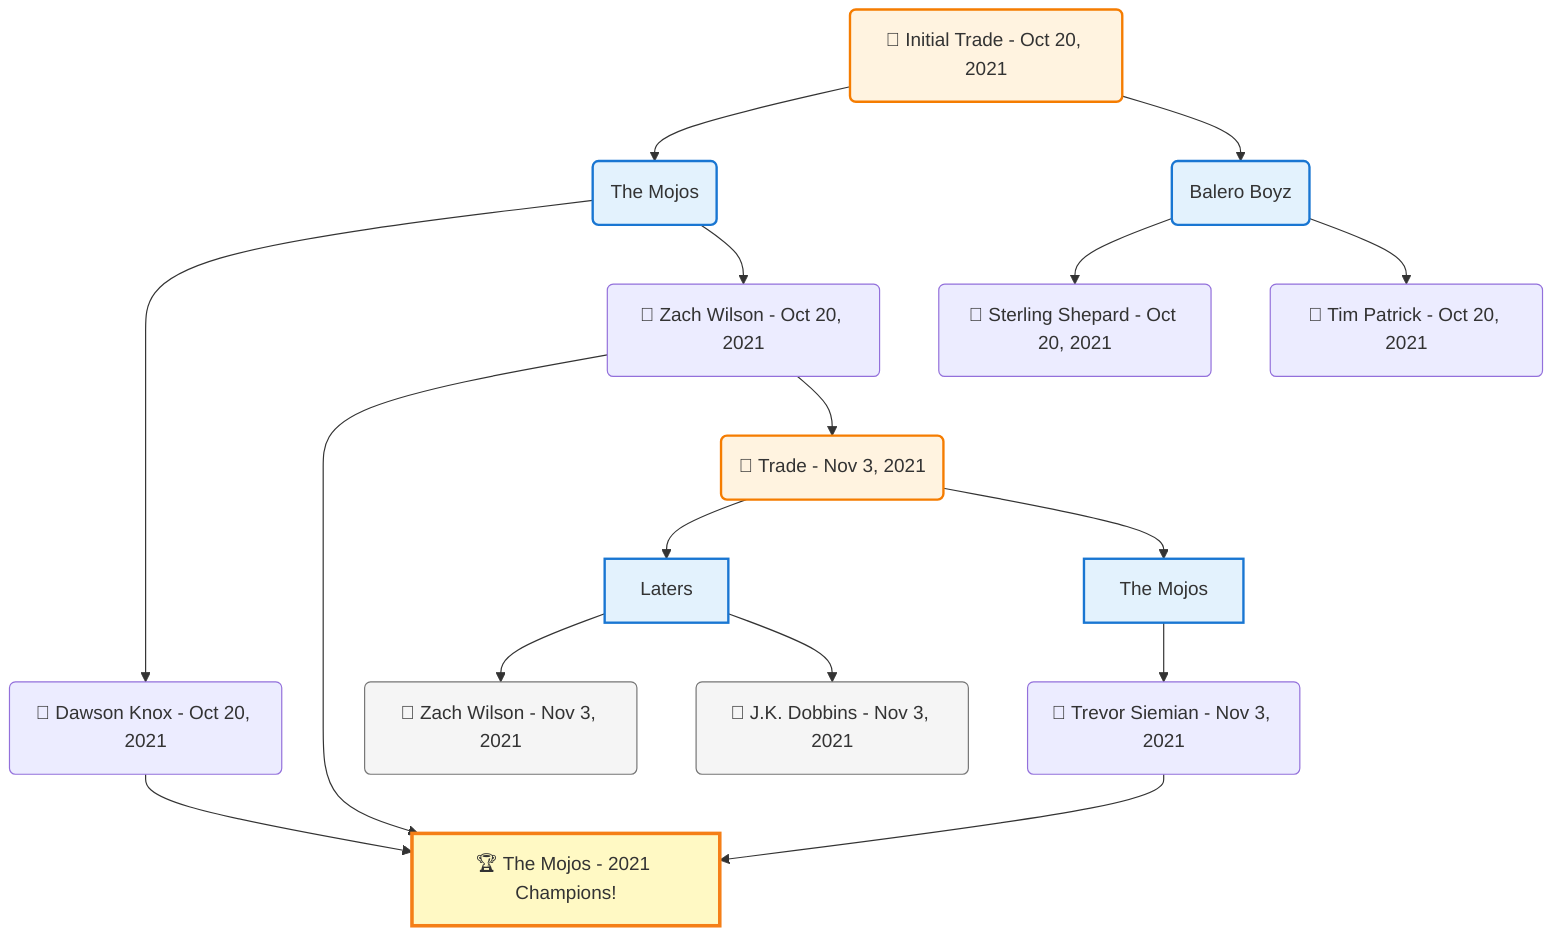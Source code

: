 flowchart TD

    TRADE_MAIN("🔄 Initial Trade - Oct 20, 2021")
    TEAM_1("The Mojos")
    TEAM_2("Balero Boyz")
    NODE_cc5c2f75-ece0-4cb5-a7bb-41919b865434("🔄 Dawson Knox - Oct 20, 2021")
    CHAMP_bbe2d0ad-54cf-4c22-be82-b2a5f262a157_2021["🏆 The Mojos - 2021 Champions!"]
    NODE_fcb752ba-2575-43ff-b2dc-ca8d8f7af233("🔄 Zach Wilson - Oct 20, 2021")
    TRADE_814078af-0aa6-40ad-ac68-c7b1c1929d82_3("🔄 Trade - Nov 3, 2021")
    TEAM_825928a9-7194-43aa-b7ae-fc78c2510b16_4["Laters"]
    NODE_15cf19b1-693a-43f6-b98a-478b3c7cd06b("🔄 Zach Wilson - Nov 3, 2021")
    NODE_f846e29c-0725-4ed1-a877-950b3efe9b6d("🔄 J.K. Dobbins - Nov 3, 2021")
    TEAM_bbe2d0ad-54cf-4c22-be82-b2a5f262a157_5["The Mojos"]
    NODE_2c25df32-3eb2-46f1-9ce5-0d5c3c429f05("🔄 Trevor Siemian - Nov 3, 2021")
    NODE_22f11b84-8760-42a1-8f73-e2f3b4a6c6bd("🔄 Sterling Shepard - Oct 20, 2021")
    NODE_4aa3b63c-0768-477f-9354-e7fc7a7c4a9e("🔄 Tim Patrick - Oct 20, 2021")

    TRADE_MAIN --> TEAM_1
    TRADE_MAIN --> TEAM_2
    TEAM_1 --> NODE_cc5c2f75-ece0-4cb5-a7bb-41919b865434
    NODE_cc5c2f75-ece0-4cb5-a7bb-41919b865434 --> CHAMP_bbe2d0ad-54cf-4c22-be82-b2a5f262a157_2021
    TEAM_1 --> NODE_fcb752ba-2575-43ff-b2dc-ca8d8f7af233
    NODE_fcb752ba-2575-43ff-b2dc-ca8d8f7af233 --> CHAMP_bbe2d0ad-54cf-4c22-be82-b2a5f262a157_2021
    NODE_fcb752ba-2575-43ff-b2dc-ca8d8f7af233 --> TRADE_814078af-0aa6-40ad-ac68-c7b1c1929d82_3
    TRADE_814078af-0aa6-40ad-ac68-c7b1c1929d82_3 --> TEAM_825928a9-7194-43aa-b7ae-fc78c2510b16_4
    TEAM_825928a9-7194-43aa-b7ae-fc78c2510b16_4 --> NODE_15cf19b1-693a-43f6-b98a-478b3c7cd06b
    TEAM_825928a9-7194-43aa-b7ae-fc78c2510b16_4 --> NODE_f846e29c-0725-4ed1-a877-950b3efe9b6d
    TRADE_814078af-0aa6-40ad-ac68-c7b1c1929d82_3 --> TEAM_bbe2d0ad-54cf-4c22-be82-b2a5f262a157_5
    TEAM_bbe2d0ad-54cf-4c22-be82-b2a5f262a157_5 --> NODE_2c25df32-3eb2-46f1-9ce5-0d5c3c429f05
    NODE_2c25df32-3eb2-46f1-9ce5-0d5c3c429f05 --> CHAMP_bbe2d0ad-54cf-4c22-be82-b2a5f262a157_2021
    TEAM_2 --> NODE_22f11b84-8760-42a1-8f73-e2f3b4a6c6bd
    TEAM_2 --> NODE_4aa3b63c-0768-477f-9354-e7fc7a7c4a9e

    %% Node styling
    classDef teamNode fill:#e3f2fd,stroke:#1976d2,stroke-width:2px
    classDef tradeNode fill:#fff3e0,stroke:#f57c00,stroke-width:2px
    classDef playerNode fill:#f3e5f5,stroke:#7b1fa2,stroke-width:1px
    classDef nonRootPlayerNode fill:#f5f5f5,stroke:#757575,stroke-width:1px
    classDef endNode fill:#ffebee,stroke:#c62828,stroke-width:2px
    classDef waiverNode fill:#e8f5e8,stroke:#388e3c,stroke-width:2px
    classDef championshipNode fill:#fff9c4,stroke:#f57f17,stroke-width:3px

    class TEAM_1,TEAM_2,TEAM_825928a9-7194-43aa-b7ae-fc78c2510b16_4,TEAM_bbe2d0ad-54cf-4c22-be82-b2a5f262a157_5 teamNode
    class CHAMP_bbe2d0ad-54cf-4c22-be82-b2a5f262a157_2021 championshipNode
    class NODE_15cf19b1-693a-43f6-b98a-478b3c7cd06b,NODE_f846e29c-0725-4ed1-a877-950b3efe9b6d nonRootPlayerNode
    class TRADE_MAIN,TRADE_814078af-0aa6-40ad-ac68-c7b1c1929d82_3 tradeNode
